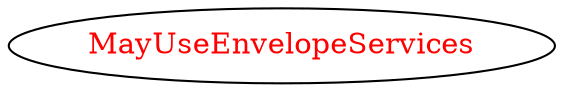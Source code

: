 digraph dependencyGraph {
 concentrate=true;
 ranksep="2.0";
 rankdir="LR"; 
 splines="ortho";
"MayUseEnvelopeServices" [fontcolor="red"];
}
